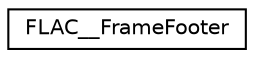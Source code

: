 digraph "Graphical Class Hierarchy"
{
 // LATEX_PDF_SIZE
  edge [fontname="Helvetica",fontsize="10",labelfontname="Helvetica",labelfontsize="10"];
  node [fontname="Helvetica",fontsize="10",shape=record];
  rankdir="LR";
  Node0 [label="FLAC__FrameFooter",height=0.2,width=0.4,color="black", fillcolor="white", style="filled",URL="$d7/d20/structFLAC____FrameFooter.html",tooltip=" "];
}
